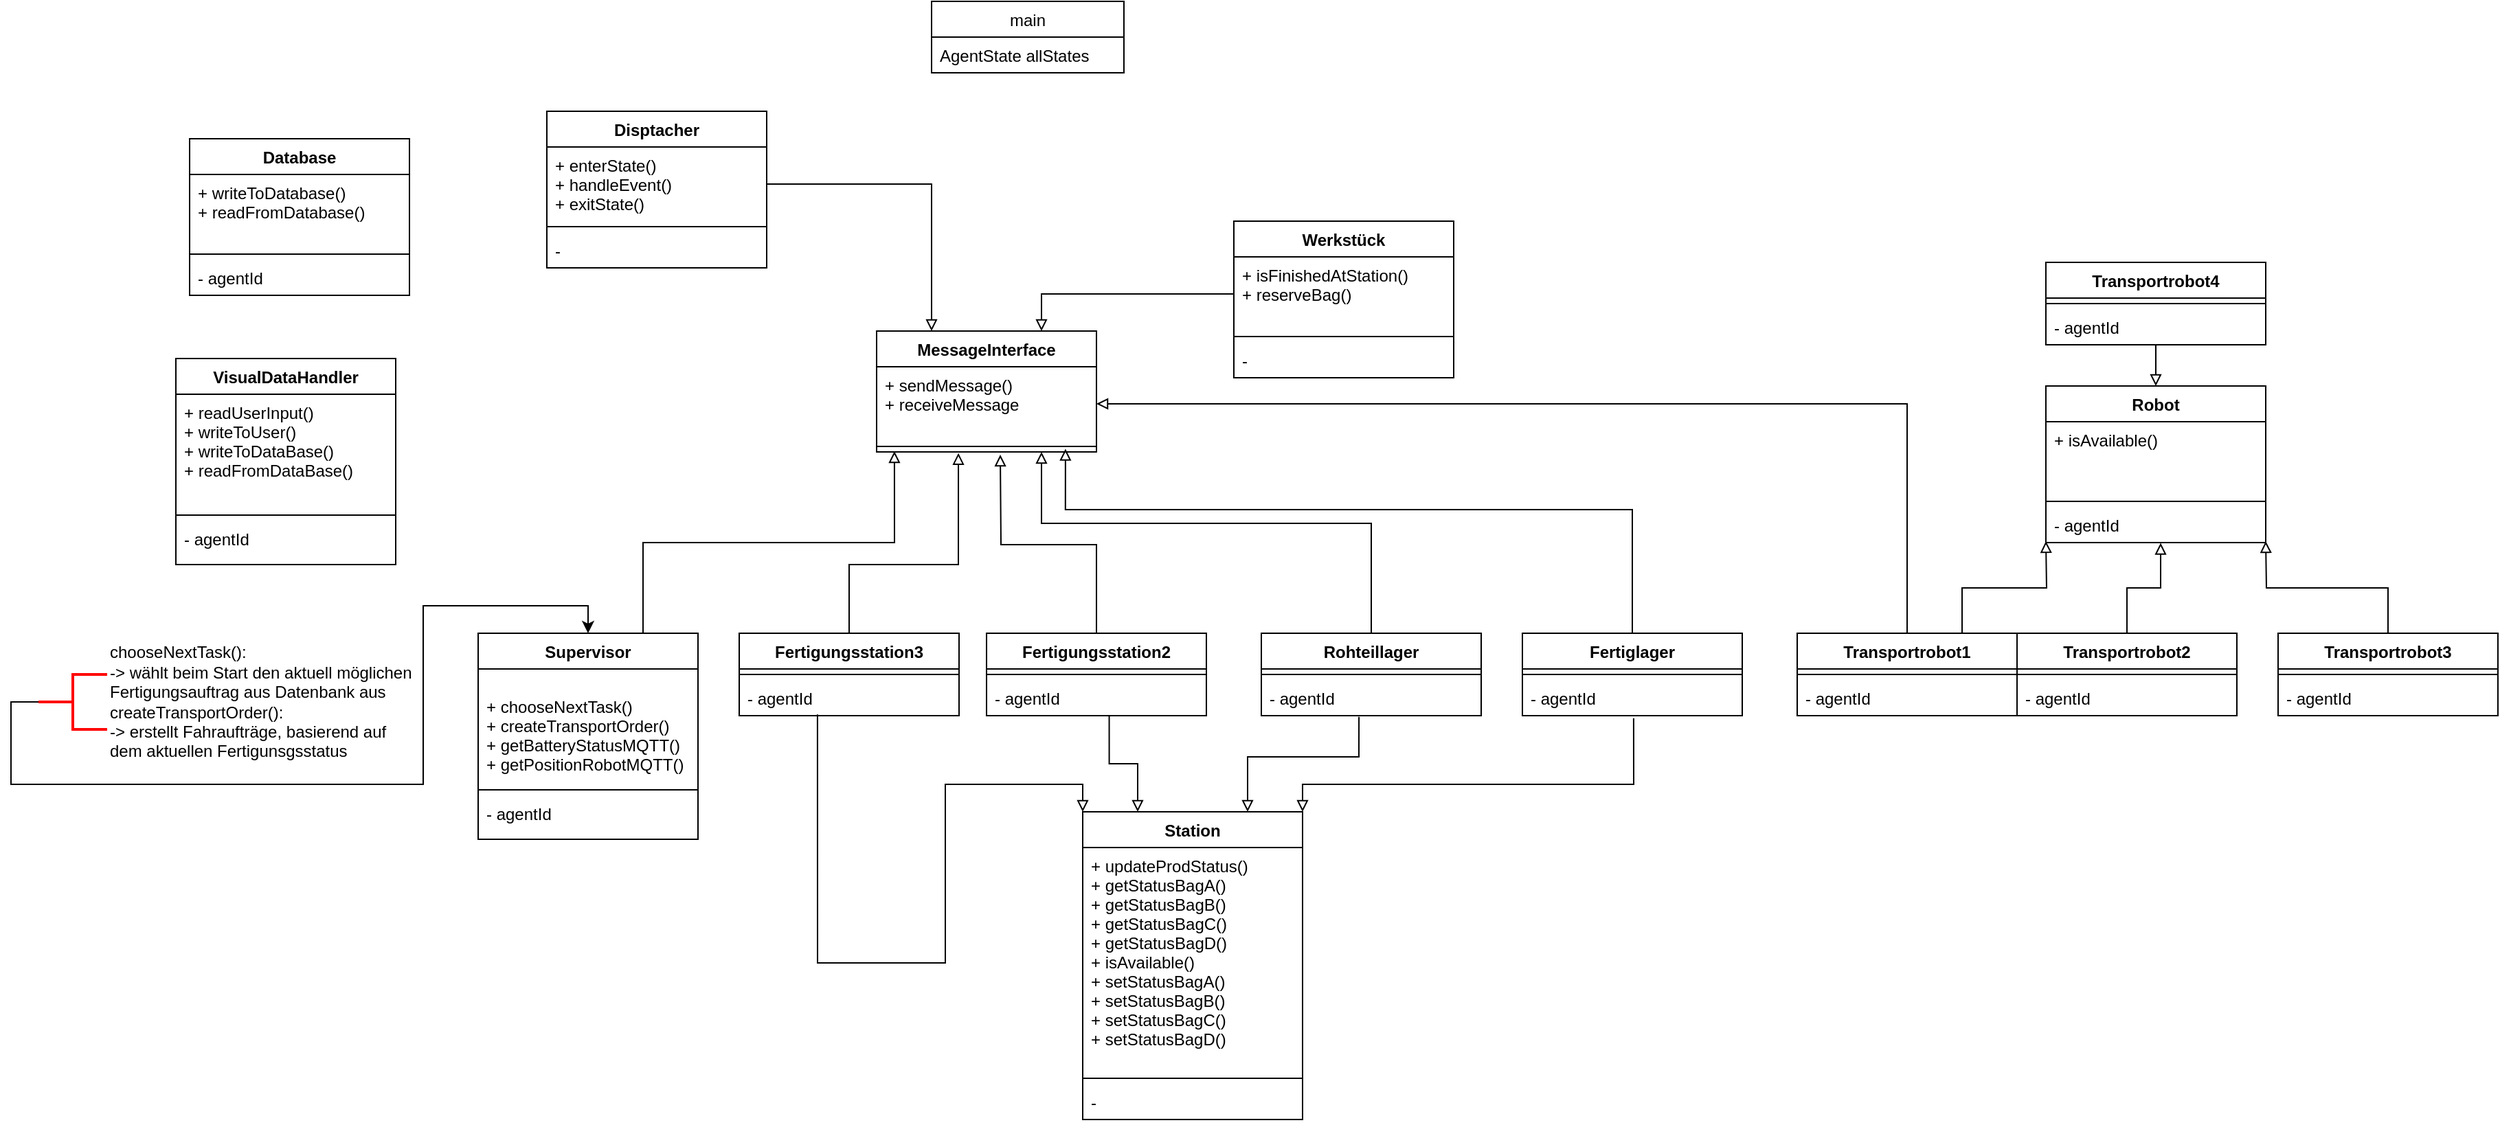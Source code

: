 <mxfile version="20.7.4" type="device"><diagram id="oQAYJYT7PJ8naYZ2aDmK" name="Seite-1"><mxGraphModel dx="2019" dy="2006" grid="1" gridSize="10" guides="1" tooltips="1" connect="1" arrows="1" fold="1" page="1" pageScale="1" pageWidth="827" pageHeight="1169" math="0" shadow="0"><root><mxCell id="0"/><mxCell id="1" parent="0"/><mxCell id="MPmzuH-NhsgOiLqM7phD-49" style="edgeStyle=orthogonalEdgeStyle;rounded=0;orthogonalLoop=1;jettySize=auto;html=1;exitX=0.5;exitY=0;exitDx=0;exitDy=0;entryX=0.372;entryY=1.103;entryDx=0;entryDy=0;entryPerimeter=0;endArrow=block;endFill=0;" edge="1" parent="1" source="ovFocL4M04ZjVYVsM8dc-5" target="MPmzuH-NhsgOiLqM7phD-40"><mxGeometry relative="1" as="geometry"><mxPoint x="370" y="180" as="targetPoint"/><Array as="points"><mxPoint x="290" y="250"/><mxPoint x="369" y="250"/></Array></mxGeometry></mxCell><mxCell id="ovFocL4M04ZjVYVsM8dc-5" value="Fertigungsstation3" style="swimlane;fontStyle=1;align=center;verticalAlign=top;childLayout=stackLayout;horizontal=1;startSize=26;horizontalStack=0;resizeParent=1;resizeParentMax=0;resizeLast=0;collapsible=1;marginBottom=0;" parent="1" vertex="1"><mxGeometry x="210" y="300" width="160" height="60" as="geometry"/></mxCell><mxCell id="ovFocL4M04ZjVYVsM8dc-7" value="" style="line;strokeWidth=1;fillColor=none;align=left;verticalAlign=middle;spacingTop=-1;spacingLeft=3;spacingRight=3;rotatable=0;labelPosition=right;points=[];portConstraint=eastwest;strokeColor=inherit;" parent="ovFocL4M04ZjVYVsM8dc-5" vertex="1"><mxGeometry y="26" width="160" height="8" as="geometry"/></mxCell><mxCell id="ovFocL4M04ZjVYVsM8dc-8" value="- agentId" style="text;strokeColor=none;fillColor=none;align=left;verticalAlign=top;spacingLeft=4;spacingRight=4;overflow=hidden;rotatable=0;points=[[0,0.5],[1,0.5]];portConstraint=eastwest;" parent="ovFocL4M04ZjVYVsM8dc-5" vertex="1"><mxGeometry y="34" width="160" height="26" as="geometry"/></mxCell><mxCell id="MPmzuH-NhsgOiLqM7phD-80" style="edgeStyle=orthogonalEdgeStyle;rounded=0;orthogonalLoop=1;jettySize=auto;html=1;exitX=0.5;exitY=0;exitDx=0;exitDy=0;entryX=1;entryY=0.5;entryDx=0;entryDy=0;startArrow=none;startFill=0;endArrow=block;endFill=0;" edge="1" parent="1" source="ovFocL4M04ZjVYVsM8dc-9"><mxGeometry relative="1" as="geometry"><mxPoint x="1321" y="233" as="targetPoint"/></mxGeometry></mxCell><mxCell id="ovFocL4M04ZjVYVsM8dc-9" value="Transportrobot3" style="swimlane;fontStyle=1;align=center;verticalAlign=top;childLayout=stackLayout;horizontal=1;startSize=26;horizontalStack=0;resizeParent=1;resizeParentMax=0;resizeLast=0;collapsible=1;marginBottom=0;" parent="1" vertex="1"><mxGeometry x="1330" y="300" width="160" height="60" as="geometry"/></mxCell><mxCell id="ovFocL4M04ZjVYVsM8dc-11" value="" style="line;strokeWidth=1;fillColor=none;align=left;verticalAlign=middle;spacingTop=-1;spacingLeft=3;spacingRight=3;rotatable=0;labelPosition=right;points=[];portConstraint=eastwest;strokeColor=inherit;" parent="ovFocL4M04ZjVYVsM8dc-9" vertex="1"><mxGeometry y="26" width="160" height="8" as="geometry"/></mxCell><mxCell id="ovFocL4M04ZjVYVsM8dc-12" value="- agentId" style="text;strokeColor=none;fillColor=none;align=left;verticalAlign=top;spacingLeft=4;spacingRight=4;overflow=hidden;rotatable=0;points=[[0,0.5],[1,0.5]];portConstraint=eastwest;" parent="ovFocL4M04ZjVYVsM8dc-9" vertex="1"><mxGeometry y="34" width="160" height="26" as="geometry"/></mxCell><mxCell id="MPmzuH-NhsgOiLqM7phD-48" style="edgeStyle=orthogonalEdgeStyle;rounded=0;orthogonalLoop=1;jettySize=auto;html=1;exitX=0.75;exitY=0;exitDx=0;exitDy=0;entryX=0.081;entryY=0.938;entryDx=0;entryDy=0;entryPerimeter=0;endArrow=block;endFill=0;" edge="1" parent="1" source="ovFocL4M04ZjVYVsM8dc-13" target="MPmzuH-NhsgOiLqM7phD-40"><mxGeometry relative="1" as="geometry"><mxPoint x="390" y="220" as="targetPoint"/></mxGeometry></mxCell><mxCell id="ovFocL4M04ZjVYVsM8dc-13" value="Supervisor" style="swimlane;fontStyle=1;align=center;verticalAlign=top;childLayout=stackLayout;horizontal=1;startSize=26;horizontalStack=0;resizeParent=1;resizeParentMax=0;resizeLast=0;collapsible=1;marginBottom=0;" parent="1" vertex="1"><mxGeometry x="20" y="300" width="160" height="150" as="geometry"/></mxCell><mxCell id="ovFocL4M04ZjVYVsM8dc-14" value="&#10;+ chooseNextTask()&#10;+ createTransportOrder()&#10;+ getBatteryStatusMQTT()&#10;+ getPositionRobotMQTT()&#10;" style="text;strokeColor=none;fillColor=none;align=left;verticalAlign=top;spacingLeft=4;spacingRight=4;overflow=hidden;rotatable=0;points=[[0,0.5],[1,0.5]];portConstraint=eastwest;" parent="ovFocL4M04ZjVYVsM8dc-13" vertex="1"><mxGeometry y="26" width="160" height="84" as="geometry"/></mxCell><mxCell id="ovFocL4M04ZjVYVsM8dc-15" value="" style="line;strokeWidth=1;fillColor=none;align=left;verticalAlign=middle;spacingTop=-1;spacingLeft=3;spacingRight=3;rotatable=0;labelPosition=right;points=[];portConstraint=eastwest;strokeColor=inherit;" parent="ovFocL4M04ZjVYVsM8dc-13" vertex="1"><mxGeometry y="110" width="160" height="8" as="geometry"/></mxCell><mxCell id="ovFocL4M04ZjVYVsM8dc-16" value="- agentId" style="text;strokeColor=none;fillColor=none;align=left;verticalAlign=top;spacingLeft=4;spacingRight=4;overflow=hidden;rotatable=0;points=[[0,0.5],[1,0.5]];portConstraint=eastwest;" parent="ovFocL4M04ZjVYVsM8dc-13" vertex="1"><mxGeometry y="118" width="160" height="32" as="geometry"/></mxCell><mxCell id="ovFocL4M04ZjVYVsM8dc-17" value="Werkstück" style="swimlane;fontStyle=1;align=center;verticalAlign=top;childLayout=stackLayout;horizontal=1;startSize=26;horizontalStack=0;resizeParent=1;resizeParentMax=0;resizeLast=0;collapsible=1;marginBottom=0;" parent="1" vertex="1"><mxGeometry x="570" width="160" height="114" as="geometry"/></mxCell><mxCell id="ovFocL4M04ZjVYVsM8dc-18" value="+ isFinishedAtStation()&#10;+ reserveBag()" style="text;strokeColor=none;fillColor=none;align=left;verticalAlign=top;spacingLeft=4;spacingRight=4;overflow=hidden;rotatable=0;points=[[0,0.5],[1,0.5]];portConstraint=eastwest;" parent="ovFocL4M04ZjVYVsM8dc-17" vertex="1"><mxGeometry y="26" width="160" height="54" as="geometry"/></mxCell><mxCell id="ovFocL4M04ZjVYVsM8dc-19" value="" style="line;strokeWidth=1;fillColor=none;align=left;verticalAlign=middle;spacingTop=-1;spacingLeft=3;spacingRight=3;rotatable=0;labelPosition=right;points=[];portConstraint=eastwest;strokeColor=inherit;" parent="ovFocL4M04ZjVYVsM8dc-17" vertex="1"><mxGeometry y="80" width="160" height="8" as="geometry"/></mxCell><mxCell id="ovFocL4M04ZjVYVsM8dc-20" value="-" style="text;strokeColor=none;fillColor=none;align=left;verticalAlign=top;spacingLeft=4;spacingRight=4;overflow=hidden;rotatable=0;points=[[0,0.5],[1,0.5]];portConstraint=eastwest;" parent="ovFocL4M04ZjVYVsM8dc-17" vertex="1"><mxGeometry y="88" width="160" height="26" as="geometry"/></mxCell><mxCell id="ovFocL4M04ZjVYVsM8dc-30" value="main" style="swimlane;fontStyle=0;childLayout=stackLayout;horizontal=1;startSize=26;fillColor=none;horizontalStack=0;resizeParent=1;resizeParentMax=0;resizeLast=0;collapsible=1;marginBottom=0;" parent="1" vertex="1"><mxGeometry x="350" y="-160" width="140" height="52" as="geometry"/></mxCell><mxCell id="ovFocL4M04ZjVYVsM8dc-31" value="AgentState allStates" style="text;strokeColor=none;fillColor=none;align=left;verticalAlign=top;spacingLeft=4;spacingRight=4;overflow=hidden;rotatable=0;points=[[0,0.5],[1,0.5]];portConstraint=eastwest;" parent="ovFocL4M04ZjVYVsM8dc-30" vertex="1"><mxGeometry y="26" width="140" height="26" as="geometry"/></mxCell><mxCell id="MPmzuH-NhsgOiLqM7phD-1" value="Disptacher" style="swimlane;fontStyle=1;align=center;verticalAlign=top;childLayout=stackLayout;horizontal=1;startSize=26;horizontalStack=0;resizeParent=1;resizeParentMax=0;resizeLast=0;collapsible=1;marginBottom=0;" vertex="1" parent="1"><mxGeometry x="70" y="-80" width="160" height="114" as="geometry"/></mxCell><mxCell id="MPmzuH-NhsgOiLqM7phD-2" value="+ enterState()&#10;+ handleEvent()&#10;+ exitState()" style="text;strokeColor=none;fillColor=none;align=left;verticalAlign=top;spacingLeft=4;spacingRight=4;overflow=hidden;rotatable=0;points=[[0,0.5],[1,0.5]];portConstraint=eastwest;" vertex="1" parent="MPmzuH-NhsgOiLqM7phD-1"><mxGeometry y="26" width="160" height="54" as="geometry"/></mxCell><mxCell id="MPmzuH-NhsgOiLqM7phD-3" value="" style="line;strokeWidth=1;fillColor=none;align=left;verticalAlign=middle;spacingTop=-1;spacingLeft=3;spacingRight=3;rotatable=0;labelPosition=right;points=[];portConstraint=eastwest;strokeColor=inherit;" vertex="1" parent="MPmzuH-NhsgOiLqM7phD-1"><mxGeometry y="80" width="160" height="8" as="geometry"/></mxCell><mxCell id="MPmzuH-NhsgOiLqM7phD-4" value="-" style="text;strokeColor=none;fillColor=none;align=left;verticalAlign=top;spacingLeft=4;spacingRight=4;overflow=hidden;rotatable=0;points=[[0,0.5],[1,0.5]];portConstraint=eastwest;" vertex="1" parent="MPmzuH-NhsgOiLqM7phD-1"><mxGeometry y="88" width="160" height="26" as="geometry"/></mxCell><mxCell id="MPmzuH-NhsgOiLqM7phD-51" style="edgeStyle=orthogonalEdgeStyle;rounded=0;orthogonalLoop=1;jettySize=auto;html=1;exitX=0.5;exitY=0;exitDx=0;exitDy=0;entryX=0.75;entryY=1;entryDx=0;entryDy=0;endArrow=block;endFill=0;" edge="1" parent="1" source="MPmzuH-NhsgOiLqM7phD-10" target="MPmzuH-NhsgOiLqM7phD-38"><mxGeometry relative="1" as="geometry"><Array as="points"><mxPoint x="670" y="220"/><mxPoint x="430" y="220"/></Array></mxGeometry></mxCell><mxCell id="MPmzuH-NhsgOiLqM7phD-10" value="Rohteillager" style="swimlane;fontStyle=1;align=center;verticalAlign=top;childLayout=stackLayout;horizontal=1;startSize=26;horizontalStack=0;resizeParent=1;resizeParentMax=0;resizeLast=0;collapsible=1;marginBottom=0;" vertex="1" parent="1"><mxGeometry x="590" y="300" width="160" height="60" as="geometry"/></mxCell><mxCell id="MPmzuH-NhsgOiLqM7phD-12" value="" style="line;strokeWidth=1;fillColor=none;align=left;verticalAlign=middle;spacingTop=-1;spacingLeft=3;spacingRight=3;rotatable=0;labelPosition=right;points=[];portConstraint=eastwest;strokeColor=inherit;" vertex="1" parent="MPmzuH-NhsgOiLqM7phD-10"><mxGeometry y="26" width="160" height="8" as="geometry"/></mxCell><mxCell id="MPmzuH-NhsgOiLqM7phD-13" value="- agentId" style="text;strokeColor=none;fillColor=none;align=left;verticalAlign=top;spacingLeft=4;spacingRight=4;overflow=hidden;rotatable=0;points=[[0,0.5],[1,0.5]];portConstraint=eastwest;" vertex="1" parent="MPmzuH-NhsgOiLqM7phD-10"><mxGeometry y="34" width="160" height="26" as="geometry"/></mxCell><mxCell id="MPmzuH-NhsgOiLqM7phD-52" style="edgeStyle=orthogonalEdgeStyle;rounded=0;orthogonalLoop=1;jettySize=auto;html=1;exitX=0.5;exitY=0;exitDx=0;exitDy=0;entryX=0.859;entryY=0.716;entryDx=0;entryDy=0;entryPerimeter=0;endArrow=block;endFill=0;" edge="1" parent="1" source="MPmzuH-NhsgOiLqM7phD-14" target="MPmzuH-NhsgOiLqM7phD-40"><mxGeometry relative="1" as="geometry"><Array as="points"><mxPoint x="860" y="210"/><mxPoint x="447" y="210"/></Array></mxGeometry></mxCell><mxCell id="MPmzuH-NhsgOiLqM7phD-14" value="Fertiglager" style="swimlane;fontStyle=1;align=center;verticalAlign=top;childLayout=stackLayout;horizontal=1;startSize=26;horizontalStack=0;resizeParent=1;resizeParentMax=0;resizeLast=0;collapsible=1;marginBottom=0;" vertex="1" parent="1"><mxGeometry x="780" y="300" width="160" height="60" as="geometry"/></mxCell><mxCell id="MPmzuH-NhsgOiLqM7phD-16" value="" style="line;strokeWidth=1;fillColor=none;align=left;verticalAlign=middle;spacingTop=-1;spacingLeft=3;spacingRight=3;rotatable=0;labelPosition=right;points=[];portConstraint=eastwest;strokeColor=inherit;" vertex="1" parent="MPmzuH-NhsgOiLqM7phD-14"><mxGeometry y="26" width="160" height="8" as="geometry"/></mxCell><mxCell id="MPmzuH-NhsgOiLqM7phD-17" value="- agentId" style="text;strokeColor=none;fillColor=none;align=left;verticalAlign=top;spacingLeft=4;spacingRight=4;overflow=hidden;rotatable=0;points=[[0,0.5],[1,0.5]];portConstraint=eastwest;" vertex="1" parent="MPmzuH-NhsgOiLqM7phD-14"><mxGeometry y="34" width="160" height="26" as="geometry"/></mxCell><mxCell id="MPmzuH-NhsgOiLqM7phD-50" style="edgeStyle=orthogonalEdgeStyle;rounded=0;orthogonalLoop=1;jettySize=auto;html=1;exitX=0.5;exitY=0;exitDx=0;exitDy=0;endArrow=block;endFill=0;" edge="1" parent="1" source="MPmzuH-NhsgOiLqM7phD-18"><mxGeometry relative="1" as="geometry"><mxPoint x="400" y="170" as="targetPoint"/></mxGeometry></mxCell><mxCell id="MPmzuH-NhsgOiLqM7phD-18" value="Fertigungsstation2" style="swimlane;fontStyle=1;align=center;verticalAlign=top;childLayout=stackLayout;horizontal=1;startSize=26;horizontalStack=0;resizeParent=1;resizeParentMax=0;resizeLast=0;collapsible=1;marginBottom=0;" vertex="1" parent="1"><mxGeometry x="390" y="300" width="160" height="60" as="geometry"/></mxCell><mxCell id="MPmzuH-NhsgOiLqM7phD-20" value="" style="line;strokeWidth=1;fillColor=none;align=left;verticalAlign=middle;spacingTop=-1;spacingLeft=3;spacingRight=3;rotatable=0;labelPosition=right;points=[];portConstraint=eastwest;strokeColor=inherit;" vertex="1" parent="MPmzuH-NhsgOiLqM7phD-18"><mxGeometry y="26" width="160" height="8" as="geometry"/></mxCell><mxCell id="MPmzuH-NhsgOiLqM7phD-21" value="- agentId" style="text;strokeColor=none;fillColor=none;align=left;verticalAlign=top;spacingLeft=4;spacingRight=4;overflow=hidden;rotatable=0;points=[[0,0.5],[1,0.5]];portConstraint=eastwest;" vertex="1" parent="MPmzuH-NhsgOiLqM7phD-18"><mxGeometry y="34" width="160" height="26" as="geometry"/></mxCell><mxCell id="MPmzuH-NhsgOiLqM7phD-77" style="edgeStyle=orthogonalEdgeStyle;rounded=0;orthogonalLoop=1;jettySize=auto;html=1;exitX=0.5;exitY=0;exitDx=0;exitDy=0;entryX=0.522;entryY=1.01;entryDx=0;entryDy=0;entryPerimeter=0;startArrow=none;startFill=0;endArrow=block;endFill=0;" edge="1" parent="1" source="MPmzuH-NhsgOiLqM7phD-22" target="MPmzuH-NhsgOiLqM7phD-85"><mxGeometry relative="1" as="geometry"><mxPoint x="1245" y="246.494" as="targetPoint"/></mxGeometry></mxCell><mxCell id="MPmzuH-NhsgOiLqM7phD-22" value="Transportrobot2" style="swimlane;fontStyle=1;align=center;verticalAlign=top;childLayout=stackLayout;horizontal=1;startSize=26;horizontalStack=0;resizeParent=1;resizeParentMax=0;resizeLast=0;collapsible=1;marginBottom=0;" vertex="1" parent="1"><mxGeometry x="1140" y="300" width="160" height="60" as="geometry"/></mxCell><mxCell id="MPmzuH-NhsgOiLqM7phD-24" value="" style="line;strokeWidth=1;fillColor=none;align=left;verticalAlign=middle;spacingTop=-1;spacingLeft=3;spacingRight=3;rotatable=0;labelPosition=right;points=[];portConstraint=eastwest;strokeColor=inherit;" vertex="1" parent="MPmzuH-NhsgOiLqM7phD-22"><mxGeometry y="26" width="160" height="8" as="geometry"/></mxCell><mxCell id="MPmzuH-NhsgOiLqM7phD-25" value="- agentId" style="text;strokeColor=none;fillColor=none;align=left;verticalAlign=top;spacingLeft=4;spacingRight=4;overflow=hidden;rotatable=0;points=[[0,0.5],[1,0.5]];portConstraint=eastwest;" vertex="1" parent="MPmzuH-NhsgOiLqM7phD-22"><mxGeometry y="34" width="160" height="26" as="geometry"/></mxCell><mxCell id="MPmzuH-NhsgOiLqM7phD-53" style="edgeStyle=orthogonalEdgeStyle;rounded=0;orthogonalLoop=1;jettySize=auto;html=1;exitX=0.5;exitY=0;exitDx=0;exitDy=0;entryX=1;entryY=0.5;entryDx=0;entryDy=0;endArrow=block;endFill=0;" edge="1" parent="1" source="MPmzuH-NhsgOiLqM7phD-26" target="MPmzuH-NhsgOiLqM7phD-39"><mxGeometry relative="1" as="geometry"/></mxCell><mxCell id="MPmzuH-NhsgOiLqM7phD-78" style="edgeStyle=orthogonalEdgeStyle;rounded=0;orthogonalLoop=1;jettySize=auto;html=1;exitX=0.75;exitY=0;exitDx=0;exitDy=0;entryX=0;entryY=0.5;entryDx=0;entryDy=0;startArrow=none;startFill=0;endArrow=block;endFill=0;" edge="1" parent="1" source="MPmzuH-NhsgOiLqM7phD-26"><mxGeometry relative="1" as="geometry"><mxPoint x="1161" y="233" as="targetPoint"/></mxGeometry></mxCell><mxCell id="MPmzuH-NhsgOiLqM7phD-26" value="Transportrobot1" style="swimlane;fontStyle=1;align=center;verticalAlign=top;childLayout=stackLayout;horizontal=1;startSize=26;horizontalStack=0;resizeParent=1;resizeParentMax=0;resizeLast=0;collapsible=1;marginBottom=0;" vertex="1" parent="1"><mxGeometry x="980" y="300" width="160" height="60" as="geometry"/></mxCell><mxCell id="MPmzuH-NhsgOiLqM7phD-28" value="" style="line;strokeWidth=1;fillColor=none;align=left;verticalAlign=middle;spacingTop=-1;spacingLeft=3;spacingRight=3;rotatable=0;labelPosition=right;points=[];portConstraint=eastwest;strokeColor=inherit;" vertex="1" parent="MPmzuH-NhsgOiLqM7phD-26"><mxGeometry y="26" width="160" height="8" as="geometry"/></mxCell><mxCell id="MPmzuH-NhsgOiLqM7phD-29" value="- agentId" style="text;strokeColor=none;fillColor=none;align=left;verticalAlign=top;spacingLeft=4;spacingRight=4;overflow=hidden;rotatable=0;points=[[0,0.5],[1,0.5]];portConstraint=eastwest;" vertex="1" parent="MPmzuH-NhsgOiLqM7phD-26"><mxGeometry y="34" width="160" height="26" as="geometry"/></mxCell><mxCell id="MPmzuH-NhsgOiLqM7phD-30" value="Transportrobot4" style="swimlane;fontStyle=1;align=center;verticalAlign=top;childLayout=stackLayout;horizontal=1;startSize=26;horizontalStack=0;resizeParent=1;resizeParentMax=0;resizeLast=0;collapsible=1;marginBottom=0;" vertex="1" parent="1"><mxGeometry x="1161" y="30" width="160" height="60" as="geometry"/></mxCell><mxCell id="MPmzuH-NhsgOiLqM7phD-32" value="" style="line;strokeWidth=1;fillColor=none;align=left;verticalAlign=middle;spacingTop=-1;spacingLeft=3;spacingRight=3;rotatable=0;labelPosition=right;points=[];portConstraint=eastwest;strokeColor=inherit;" vertex="1" parent="MPmzuH-NhsgOiLqM7phD-30"><mxGeometry y="26" width="160" height="8" as="geometry"/></mxCell><mxCell id="MPmzuH-NhsgOiLqM7phD-33" value="- agentId" style="text;strokeColor=none;fillColor=none;align=left;verticalAlign=top;spacingLeft=4;spacingRight=4;overflow=hidden;rotatable=0;points=[[0,0.5],[1,0.5]];portConstraint=eastwest;" vertex="1" parent="MPmzuH-NhsgOiLqM7phD-30"><mxGeometry y="34" width="160" height="26" as="geometry"/></mxCell><mxCell id="MPmzuH-NhsgOiLqM7phD-37" style="edgeStyle=orthogonalEdgeStyle;rounded=0;orthogonalLoop=1;jettySize=auto;html=1;exitX=0;exitY=0.5;exitDx=0;exitDy=0;exitPerimeter=0;entryX=0.5;entryY=0;entryDx=0;entryDy=0;" edge="1" parent="1" source="MPmzuH-NhsgOiLqM7phD-36" target="ovFocL4M04ZjVYVsM8dc-13"><mxGeometry relative="1" as="geometry"><Array as="points"><mxPoint x="-320" y="350"/><mxPoint x="-320" y="410"/><mxPoint x="-20" y="410"/><mxPoint x="-20" y="280"/><mxPoint x="100" y="280"/></Array></mxGeometry></mxCell><mxCell id="MPmzuH-NhsgOiLqM7phD-36" value="chooseNextTask():&lt;br&gt;-&amp;gt; wählt beim Start den aktuell möglichen &lt;br&gt;Fertigungsauftrag aus Datenbank aus&lt;br&gt;createTransportOrder():&lt;br&gt;-&amp;gt; erstellt Fahraufträge, basierend auf &lt;br&gt;dem aktuellen Fertigunsgsstatus" style="strokeWidth=2;html=1;shape=mxgraph.flowchart.annotation_2;align=left;labelPosition=right;pointerEvents=1;strokeColor=#FF0000;fillColor=#FF3333;" vertex="1" parent="1"><mxGeometry x="-300" y="330" width="50" height="40" as="geometry"/></mxCell><mxCell id="MPmzuH-NhsgOiLqM7phD-38" value="MessageInterface" style="swimlane;fontStyle=1;align=center;verticalAlign=top;childLayout=stackLayout;horizontal=1;startSize=26;horizontalStack=0;resizeParent=1;resizeParentMax=0;resizeLast=0;collapsible=1;marginBottom=0;" vertex="1" parent="1"><mxGeometry x="310" y="80" width="160" height="88" as="geometry"/></mxCell><mxCell id="MPmzuH-NhsgOiLqM7phD-39" value="+ sendMessage()&#10;+ receiveMessage" style="text;strokeColor=none;fillColor=none;align=left;verticalAlign=top;spacingLeft=4;spacingRight=4;overflow=hidden;rotatable=0;points=[[0,0.5],[1,0.5]];portConstraint=eastwest;" vertex="1" parent="MPmzuH-NhsgOiLqM7phD-38"><mxGeometry y="26" width="160" height="54" as="geometry"/></mxCell><mxCell id="MPmzuH-NhsgOiLqM7phD-40" value="" style="line;strokeWidth=1;fillColor=none;align=left;verticalAlign=middle;spacingTop=-1;spacingLeft=3;spacingRight=3;rotatable=0;labelPosition=right;points=[];portConstraint=eastwest;strokeColor=inherit;" vertex="1" parent="MPmzuH-NhsgOiLqM7phD-38"><mxGeometry y="80" width="160" height="8" as="geometry"/></mxCell><mxCell id="MPmzuH-NhsgOiLqM7phD-54" style="edgeStyle=orthogonalEdgeStyle;rounded=0;orthogonalLoop=1;jettySize=auto;html=1;exitX=0;exitY=0.5;exitDx=0;exitDy=0;entryX=0.75;entryY=0;entryDx=0;entryDy=0;endArrow=block;endFill=0;" edge="1" parent="1" source="ovFocL4M04ZjVYVsM8dc-18" target="MPmzuH-NhsgOiLqM7phD-38"><mxGeometry relative="1" as="geometry"/></mxCell><mxCell id="MPmzuH-NhsgOiLqM7phD-55" style="edgeStyle=orthogonalEdgeStyle;rounded=0;orthogonalLoop=1;jettySize=auto;html=1;exitX=1;exitY=0.5;exitDx=0;exitDy=0;entryX=0.25;entryY=0;entryDx=0;entryDy=0;endArrow=block;endFill=0;" edge="1" parent="1" source="MPmzuH-NhsgOiLqM7phD-2" target="MPmzuH-NhsgOiLqM7phD-38"><mxGeometry relative="1" as="geometry"/></mxCell><mxCell id="MPmzuH-NhsgOiLqM7phD-63" style="edgeStyle=orthogonalEdgeStyle;rounded=0;orthogonalLoop=1;jettySize=auto;html=1;exitX=0;exitY=0;exitDx=0;exitDy=0;entryX=0.356;entryY=0.964;entryDx=0;entryDy=0;entryPerimeter=0;endArrow=none;endFill=0;startArrow=block;startFill=0;" edge="1" parent="1" source="MPmzuH-NhsgOiLqM7phD-56" target="ovFocL4M04ZjVYVsM8dc-8"><mxGeometry relative="1" as="geometry"><Array as="points"><mxPoint x="460" y="410"/><mxPoint x="360" y="410"/><mxPoint x="360" y="540"/><mxPoint x="267" y="540"/></Array></mxGeometry></mxCell><mxCell id="MPmzuH-NhsgOiLqM7phD-65" style="edgeStyle=orthogonalEdgeStyle;rounded=0;orthogonalLoop=1;jettySize=auto;html=1;exitX=0.25;exitY=0;exitDx=0;exitDy=0;entryX=0.558;entryY=0.986;entryDx=0;entryDy=0;entryPerimeter=0;startArrow=block;startFill=0;endArrow=none;endFill=0;" edge="1" parent="1" source="MPmzuH-NhsgOiLqM7phD-56" target="MPmzuH-NhsgOiLqM7phD-21"><mxGeometry relative="1" as="geometry"/></mxCell><mxCell id="MPmzuH-NhsgOiLqM7phD-66" style="edgeStyle=orthogonalEdgeStyle;rounded=0;orthogonalLoop=1;jettySize=auto;html=1;exitX=0.75;exitY=0;exitDx=0;exitDy=0;entryX=0.444;entryY=1.032;entryDx=0;entryDy=0;entryPerimeter=0;startArrow=block;startFill=0;endArrow=none;endFill=0;" edge="1" parent="1" source="MPmzuH-NhsgOiLqM7phD-56" target="MPmzuH-NhsgOiLqM7phD-13"><mxGeometry relative="1" as="geometry"><Array as="points"><mxPoint x="580" y="390"/><mxPoint x="661" y="390"/></Array></mxGeometry></mxCell><mxCell id="MPmzuH-NhsgOiLqM7phD-72" style="edgeStyle=orthogonalEdgeStyle;rounded=0;orthogonalLoop=1;jettySize=auto;html=1;exitX=1;exitY=0;exitDx=0;exitDy=0;entryX=0.506;entryY=1.072;entryDx=0;entryDy=0;entryPerimeter=0;startArrow=block;startFill=0;endArrow=none;endFill=0;" edge="1" parent="1" source="MPmzuH-NhsgOiLqM7phD-56" target="MPmzuH-NhsgOiLqM7phD-17"><mxGeometry relative="1" as="geometry"><Array as="points"><mxPoint x="620" y="410"/><mxPoint x="861" y="410"/></Array></mxGeometry></mxCell><mxCell id="MPmzuH-NhsgOiLqM7phD-56" value="Station&#10;" style="swimlane;fontStyle=1;align=center;verticalAlign=top;childLayout=stackLayout;horizontal=1;startSize=26;horizontalStack=0;resizeParent=1;resizeParentMax=0;resizeLast=0;collapsible=1;marginBottom=0;" vertex="1" parent="1"><mxGeometry x="460" y="430" width="160" height="224" as="geometry"/></mxCell><mxCell id="MPmzuH-NhsgOiLqM7phD-57" value="+ updateProdStatus()&#10;+ getStatusBagA()&#10;+ getStatusBagB()&#10;+ getStatusBagC()&#10;+ getStatusBagD()&#10;+ isAvailable()&#10;+ setStatusBagA()&#10;+ setStatusBagB()&#10;+ setStatusBagC()&#10;+ setStatusBagD()&#10;" style="text;strokeColor=none;fillColor=none;align=left;verticalAlign=top;spacingLeft=4;spacingRight=4;overflow=hidden;rotatable=0;points=[[0,0.5],[1,0.5]];portConstraint=eastwest;" vertex="1" parent="MPmzuH-NhsgOiLqM7phD-56"><mxGeometry y="26" width="160" height="164" as="geometry"/></mxCell><mxCell id="MPmzuH-NhsgOiLqM7phD-58" value="" style="line;strokeWidth=1;fillColor=none;align=left;verticalAlign=middle;spacingTop=-1;spacingLeft=3;spacingRight=3;rotatable=0;labelPosition=right;points=[];portConstraint=eastwest;strokeColor=inherit;" vertex="1" parent="MPmzuH-NhsgOiLqM7phD-56"><mxGeometry y="190" width="160" height="8" as="geometry"/></mxCell><mxCell id="MPmzuH-NhsgOiLqM7phD-59" value="- " style="text;strokeColor=none;fillColor=none;align=left;verticalAlign=top;spacingLeft=4;spacingRight=4;overflow=hidden;rotatable=0;points=[[0,0.5],[1,0.5]];portConstraint=eastwest;" vertex="1" parent="MPmzuH-NhsgOiLqM7phD-56"><mxGeometry y="198" width="160" height="26" as="geometry"/></mxCell><mxCell id="MPmzuH-NhsgOiLqM7phD-67" value="Database" style="swimlane;fontStyle=1;align=center;verticalAlign=top;childLayout=stackLayout;horizontal=1;startSize=26;horizontalStack=0;resizeParent=1;resizeParentMax=0;resizeLast=0;collapsible=1;marginBottom=0;" vertex="1" parent="1"><mxGeometry x="-190" y="-60" width="160" height="114" as="geometry"/></mxCell><mxCell id="MPmzuH-NhsgOiLqM7phD-68" value="+ writeToDatabase()&#10;+ readFromDatabase()" style="text;strokeColor=none;fillColor=none;align=left;verticalAlign=top;spacingLeft=4;spacingRight=4;overflow=hidden;rotatable=0;points=[[0,0.5],[1,0.5]];portConstraint=eastwest;" vertex="1" parent="MPmzuH-NhsgOiLqM7phD-67"><mxGeometry y="26" width="160" height="54" as="geometry"/></mxCell><mxCell id="MPmzuH-NhsgOiLqM7phD-69" value="" style="line;strokeWidth=1;fillColor=none;align=left;verticalAlign=middle;spacingTop=-1;spacingLeft=3;spacingRight=3;rotatable=0;labelPosition=right;points=[];portConstraint=eastwest;strokeColor=inherit;" vertex="1" parent="MPmzuH-NhsgOiLqM7phD-67"><mxGeometry y="80" width="160" height="8" as="geometry"/></mxCell><mxCell id="MPmzuH-NhsgOiLqM7phD-70" value="- agentId" style="text;strokeColor=none;fillColor=none;align=left;verticalAlign=top;spacingLeft=4;spacingRight=4;overflow=hidden;rotatable=0;points=[[0,0.5],[1,0.5]];portConstraint=eastwest;" vertex="1" parent="MPmzuH-NhsgOiLqM7phD-67"><mxGeometry y="88" width="160" height="26" as="geometry"/></mxCell><mxCell id="MPmzuH-NhsgOiLqM7phD-86" style="edgeStyle=orthogonalEdgeStyle;rounded=0;orthogonalLoop=1;jettySize=auto;html=1;exitX=0.5;exitY=0;exitDx=0;exitDy=0;startArrow=block;startFill=0;endArrow=none;endFill=0;" edge="1" parent="1" source="MPmzuH-NhsgOiLqM7phD-82"><mxGeometry relative="1" as="geometry"><mxPoint x="1241" y="90" as="targetPoint"/></mxGeometry></mxCell><mxCell id="MPmzuH-NhsgOiLqM7phD-82" value="Robot" style="swimlane;fontStyle=1;align=center;verticalAlign=top;childLayout=stackLayout;horizontal=1;startSize=26;horizontalStack=0;resizeParent=1;resizeParentMax=0;resizeLast=0;collapsible=1;marginBottom=0;" vertex="1" parent="1"><mxGeometry x="1161" y="120" width="160" height="114" as="geometry"/></mxCell><mxCell id="MPmzuH-NhsgOiLqM7phD-83" value="+ isAvailable()  " style="text;strokeColor=none;fillColor=none;align=left;verticalAlign=top;spacingLeft=4;spacingRight=4;overflow=hidden;rotatable=0;points=[[0,0.5],[1,0.5]];portConstraint=eastwest;" vertex="1" parent="MPmzuH-NhsgOiLqM7phD-82"><mxGeometry y="26" width="160" height="54" as="geometry"/></mxCell><mxCell id="MPmzuH-NhsgOiLqM7phD-84" value="" style="line;strokeWidth=1;fillColor=none;align=left;verticalAlign=middle;spacingTop=-1;spacingLeft=3;spacingRight=3;rotatable=0;labelPosition=right;points=[];portConstraint=eastwest;strokeColor=inherit;" vertex="1" parent="MPmzuH-NhsgOiLqM7phD-82"><mxGeometry y="80" width="160" height="8" as="geometry"/></mxCell><mxCell id="MPmzuH-NhsgOiLqM7phD-85" value="- agentId" style="text;strokeColor=none;fillColor=none;align=left;verticalAlign=top;spacingLeft=4;spacingRight=4;overflow=hidden;rotatable=0;points=[[0,0.5],[1,0.5]];portConstraint=eastwest;" vertex="1" parent="MPmzuH-NhsgOiLqM7phD-82"><mxGeometry y="88" width="160" height="26" as="geometry"/></mxCell><mxCell id="MPmzuH-NhsgOiLqM7phD-87" value="VisualDataHandler" style="swimlane;fontStyle=1;align=center;verticalAlign=top;childLayout=stackLayout;horizontal=1;startSize=26;horizontalStack=0;resizeParent=1;resizeParentMax=0;resizeLast=0;collapsible=1;marginBottom=0;" vertex="1" parent="1"><mxGeometry x="-200" y="100" width="160" height="150" as="geometry"/></mxCell><mxCell id="MPmzuH-NhsgOiLqM7phD-88" value="+ readUserInput()&#10;+ writeToUser()&#10;+ writeToDataBase()&#10;+ readFromDataBase()" style="text;strokeColor=none;fillColor=none;align=left;verticalAlign=top;spacingLeft=4;spacingRight=4;overflow=hidden;rotatable=0;points=[[0,0.5],[1,0.5]];portConstraint=eastwest;" vertex="1" parent="MPmzuH-NhsgOiLqM7phD-87"><mxGeometry y="26" width="160" height="84" as="geometry"/></mxCell><mxCell id="MPmzuH-NhsgOiLqM7phD-89" value="" style="line;strokeWidth=1;fillColor=none;align=left;verticalAlign=middle;spacingTop=-1;spacingLeft=3;spacingRight=3;rotatable=0;labelPosition=right;points=[];portConstraint=eastwest;strokeColor=inherit;" vertex="1" parent="MPmzuH-NhsgOiLqM7phD-87"><mxGeometry y="110" width="160" height="8" as="geometry"/></mxCell><mxCell id="MPmzuH-NhsgOiLqM7phD-90" value="- agentId" style="text;strokeColor=none;fillColor=none;align=left;verticalAlign=top;spacingLeft=4;spacingRight=4;overflow=hidden;rotatable=0;points=[[0,0.5],[1,0.5]];portConstraint=eastwest;" vertex="1" parent="MPmzuH-NhsgOiLqM7phD-87"><mxGeometry y="118" width="160" height="32" as="geometry"/></mxCell></root></mxGraphModel></diagram></mxfile>